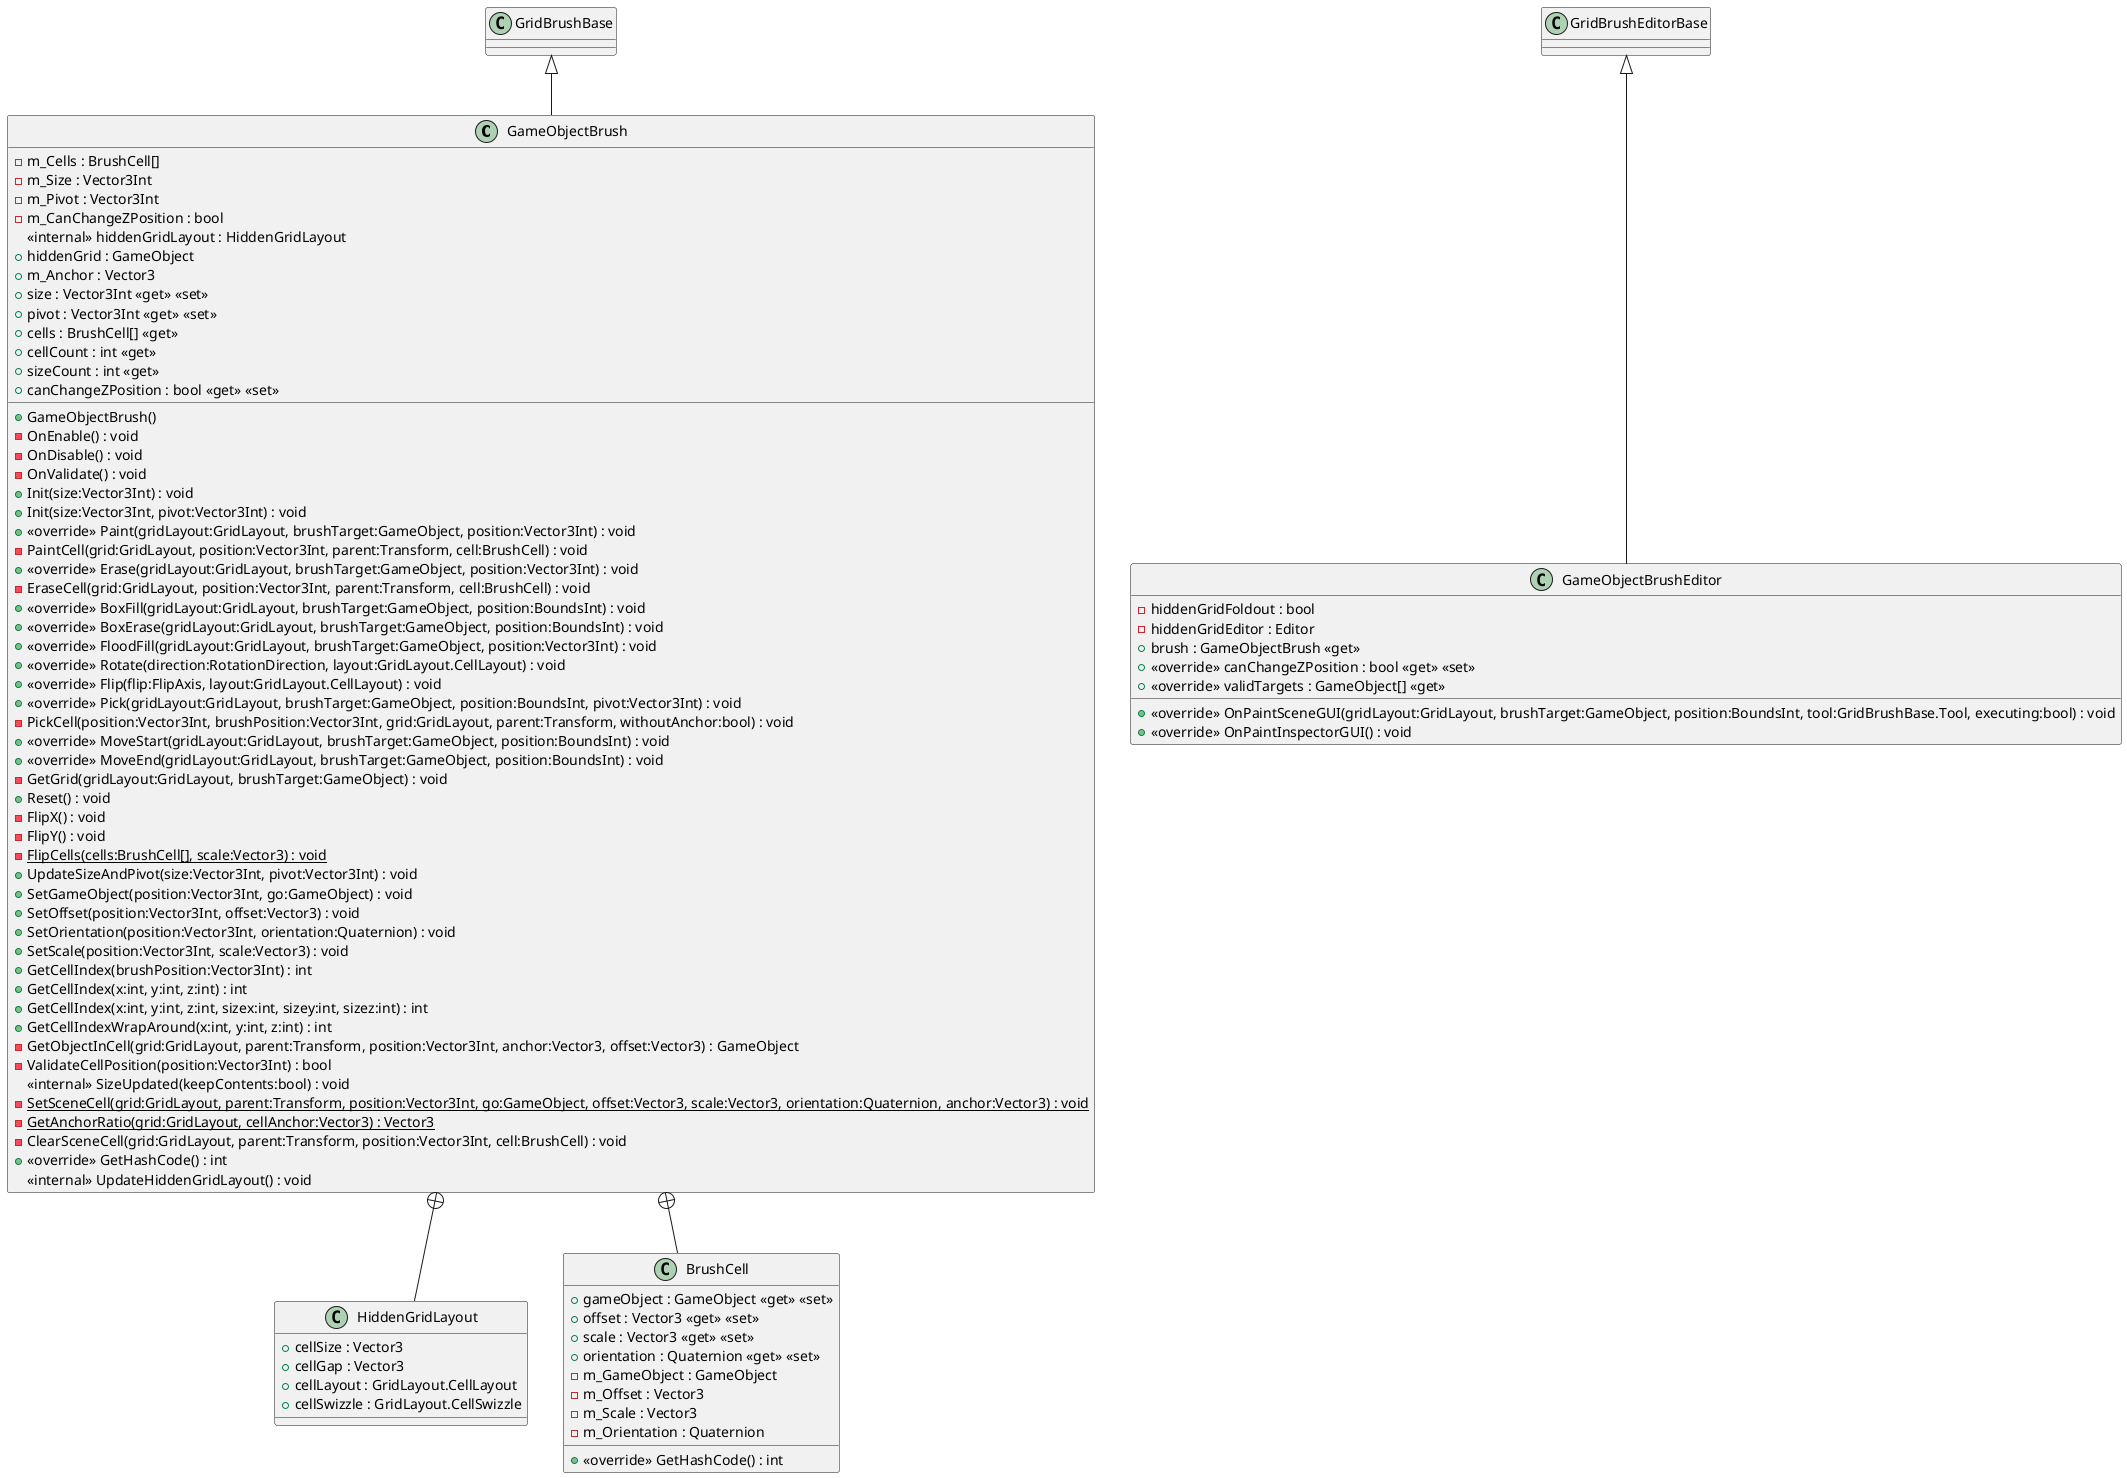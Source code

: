 @startuml
class GameObjectBrush {
    - m_Cells : BrushCell[]
    - m_Size : Vector3Int
    - m_Pivot : Vector3Int
    - m_CanChangeZPosition : bool
    <<internal>> hiddenGridLayout : HiddenGridLayout
    + hiddenGrid : GameObject
    + m_Anchor : Vector3
    + size : Vector3Int <<get>> <<set>>
    + pivot : Vector3Int <<get>> <<set>>
    + cells : BrushCell[] <<get>>
    + cellCount : int <<get>>
    + sizeCount : int <<get>>
    + canChangeZPosition : bool <<get>> <<set>>
    + GameObjectBrush()
    - OnEnable() : void
    - OnDisable() : void
    - OnValidate() : void
    + Init(size:Vector3Int) : void
    + Init(size:Vector3Int, pivot:Vector3Int) : void
    + <<override>> Paint(gridLayout:GridLayout, brushTarget:GameObject, position:Vector3Int) : void
    - PaintCell(grid:GridLayout, position:Vector3Int, parent:Transform, cell:BrushCell) : void
    + <<override>> Erase(gridLayout:GridLayout, brushTarget:GameObject, position:Vector3Int) : void
    - EraseCell(grid:GridLayout, position:Vector3Int, parent:Transform, cell:BrushCell) : void
    + <<override>> BoxFill(gridLayout:GridLayout, brushTarget:GameObject, position:BoundsInt) : void
    + <<override>> BoxErase(gridLayout:GridLayout, brushTarget:GameObject, position:BoundsInt) : void
    + <<override>> FloodFill(gridLayout:GridLayout, brushTarget:GameObject, position:Vector3Int) : void
    + <<override>> Rotate(direction:RotationDirection, layout:GridLayout.CellLayout) : void
    + <<override>> Flip(flip:FlipAxis, layout:GridLayout.CellLayout) : void
    + <<override>> Pick(gridLayout:GridLayout, brushTarget:GameObject, position:BoundsInt, pivot:Vector3Int) : void
    - PickCell(position:Vector3Int, brushPosition:Vector3Int, grid:GridLayout, parent:Transform, withoutAnchor:bool) : void
    + <<override>> MoveStart(gridLayout:GridLayout, brushTarget:GameObject, position:BoundsInt) : void
    + <<override>> MoveEnd(gridLayout:GridLayout, brushTarget:GameObject, position:BoundsInt) : void
    - GetGrid(gridLayout:GridLayout, brushTarget:GameObject) : void
    + Reset() : void
    - FlipX() : void
    - FlipY() : void
    - {static} FlipCells(cells:BrushCell[], scale:Vector3) : void
    + UpdateSizeAndPivot(size:Vector3Int, pivot:Vector3Int) : void
    + SetGameObject(position:Vector3Int, go:GameObject) : void
    + SetOffset(position:Vector3Int, offset:Vector3) : void
    + SetOrientation(position:Vector3Int, orientation:Quaternion) : void
    + SetScale(position:Vector3Int, scale:Vector3) : void
    + GetCellIndex(brushPosition:Vector3Int) : int
    + GetCellIndex(x:int, y:int, z:int) : int
    + GetCellIndex(x:int, y:int, z:int, sizex:int, sizey:int, sizez:int) : int
    + GetCellIndexWrapAround(x:int, y:int, z:int) : int
    - GetObjectInCell(grid:GridLayout, parent:Transform, position:Vector3Int, anchor:Vector3, offset:Vector3) : GameObject
    - ValidateCellPosition(position:Vector3Int) : bool
    <<internal>> SizeUpdated(keepContents:bool) : void
    - {static} SetSceneCell(grid:GridLayout, parent:Transform, position:Vector3Int, go:GameObject, offset:Vector3, scale:Vector3, orientation:Quaternion, anchor:Vector3) : void
    - {static} GetAnchorRatio(grid:GridLayout, cellAnchor:Vector3) : Vector3
    - ClearSceneCell(grid:GridLayout, parent:Transform, position:Vector3Int, cell:BrushCell) : void
    + <<override>> GetHashCode() : int
    <<internal>> UpdateHiddenGridLayout() : void
}
class GameObjectBrushEditor {
    - hiddenGridFoldout : bool
    - hiddenGridEditor : Editor
    + brush : GameObjectBrush <<get>>
    + <<override>> canChangeZPosition : bool <<get>> <<set>>
    + <<override>> OnPaintSceneGUI(gridLayout:GridLayout, brushTarget:GameObject, position:BoundsInt, tool:GridBrushBase.Tool, executing:bool) : void
    + <<override>> OnPaintInspectorGUI() : void
    + <<override>> validTargets : GameObject[] <<get>>
}
class HiddenGridLayout {
    + cellSize : Vector3
    + cellGap : Vector3
    + cellLayout : GridLayout.CellLayout
    + cellSwizzle : GridLayout.CellSwizzle
}
class BrushCell {
    + gameObject : GameObject <<get>> <<set>>
    + offset : Vector3 <<get>> <<set>>
    + scale : Vector3 <<get>> <<set>>
    + orientation : Quaternion <<get>> <<set>>
    - m_GameObject : GameObject
    - m_Offset : Vector3
    - m_Scale : Vector3
    - m_Orientation : Quaternion
    + <<override>> GetHashCode() : int
}
GridBrushBase <|-- GameObjectBrush
GridBrushEditorBase <|-- GameObjectBrushEditor
GameObjectBrush +-- HiddenGridLayout
GameObjectBrush +-- BrushCell
@enduml
